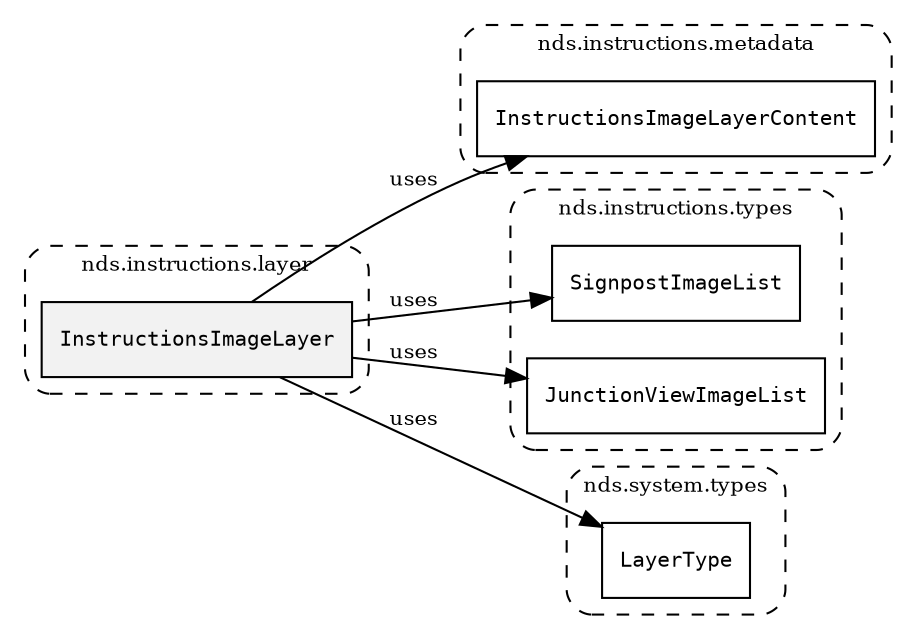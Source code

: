 /**
 * This dot file creates symbol collaboration diagram for InstructionsImageLayer.
 */
digraph ZSERIO
{
    node [shape=box, fontsize=10];
    rankdir="LR";
    fontsize=10;
    tooltip="InstructionsImageLayer collaboration diagram";

    subgraph "cluster_nds.instructions.layer"
    {
        style="dashed, rounded";
        label="nds.instructions.layer";
        tooltip="Package nds.instructions.layer";
        href="../../../content/packages/nds.instructions.layer.html#Package-nds-instructions-layer";
        target="_parent";

        "InstructionsImageLayer" [style="filled", fillcolor="#0000000D", target="_parent", label=<<font face="monospace"><table align="center" border="0" cellspacing="0" cellpadding="0"><tr><td href="../../../content/packages/nds.instructions.layer.html#Structure-InstructionsImageLayer" title="Structure defined in nds.instructions.layer">InstructionsImageLayer</td></tr></table></font>>];
    }

    subgraph "cluster_nds.instructions.metadata"
    {
        style="dashed, rounded";
        label="nds.instructions.metadata";
        tooltip="Package nds.instructions.metadata";
        href="../../../content/packages/nds.instructions.metadata.html#Package-nds-instructions-metadata";
        target="_parent";

        "InstructionsImageLayerContent" [target="_parent", label=<<font face="monospace"><table align="center" border="0" cellspacing="0" cellpadding="0"><tr><td href="../../../content/packages/nds.instructions.metadata.html#Bitmask-InstructionsImageLayerContent" title="Bitmask defined in nds.instructions.metadata">InstructionsImageLayerContent</td></tr></table></font>>];
    }

    subgraph "cluster_nds.instructions.types"
    {
        style="dashed, rounded";
        label="nds.instructions.types";
        tooltip="Package nds.instructions.types";
        href="../../../content/packages/nds.instructions.types.html#Package-nds-instructions-types";
        target="_parent";

        "SignpostImageList" [target="_parent", label=<<font face="monospace"><table align="center" border="0" cellspacing="0" cellpadding="0"><tr><td href="../../../content/packages/nds.instructions.types.html#Structure-SignpostImageList" title="Structure defined in nds.instructions.types">SignpostImageList</td></tr></table></font>>];
        "JunctionViewImageList" [target="_parent", label=<<font face="monospace"><table align="center" border="0" cellspacing="0" cellpadding="0"><tr><td href="../../../content/packages/nds.instructions.types.html#Structure-JunctionViewImageList" title="Structure defined in nds.instructions.types">JunctionViewImageList</td></tr></table></font>>];
    }

    subgraph "cluster_nds.system.types"
    {
        style="dashed, rounded";
        label="nds.system.types";
        tooltip="Package nds.system.types";
        href="../../../content/packages/nds.system.types.html#Package-nds-system-types";
        target="_parent";

        "LayerType" [target="_parent", label=<<font face="monospace"><table align="center" border="0" cellspacing="0" cellpadding="0"><tr><td href="../../../content/packages/nds.system.types.html#Enum-LayerType" title="Enum defined in nds.system.types">LayerType</td></tr></table></font>>];
    }

    "InstructionsImageLayer" -> "InstructionsImageLayerContent" [label="uses", fontsize=10];
    "InstructionsImageLayer" -> "SignpostImageList" [label="uses", fontsize=10];
    "InstructionsImageLayer" -> "JunctionViewImageList" [label="uses", fontsize=10];
    "InstructionsImageLayer" -> "LayerType" [label="uses", fontsize=10];
}
